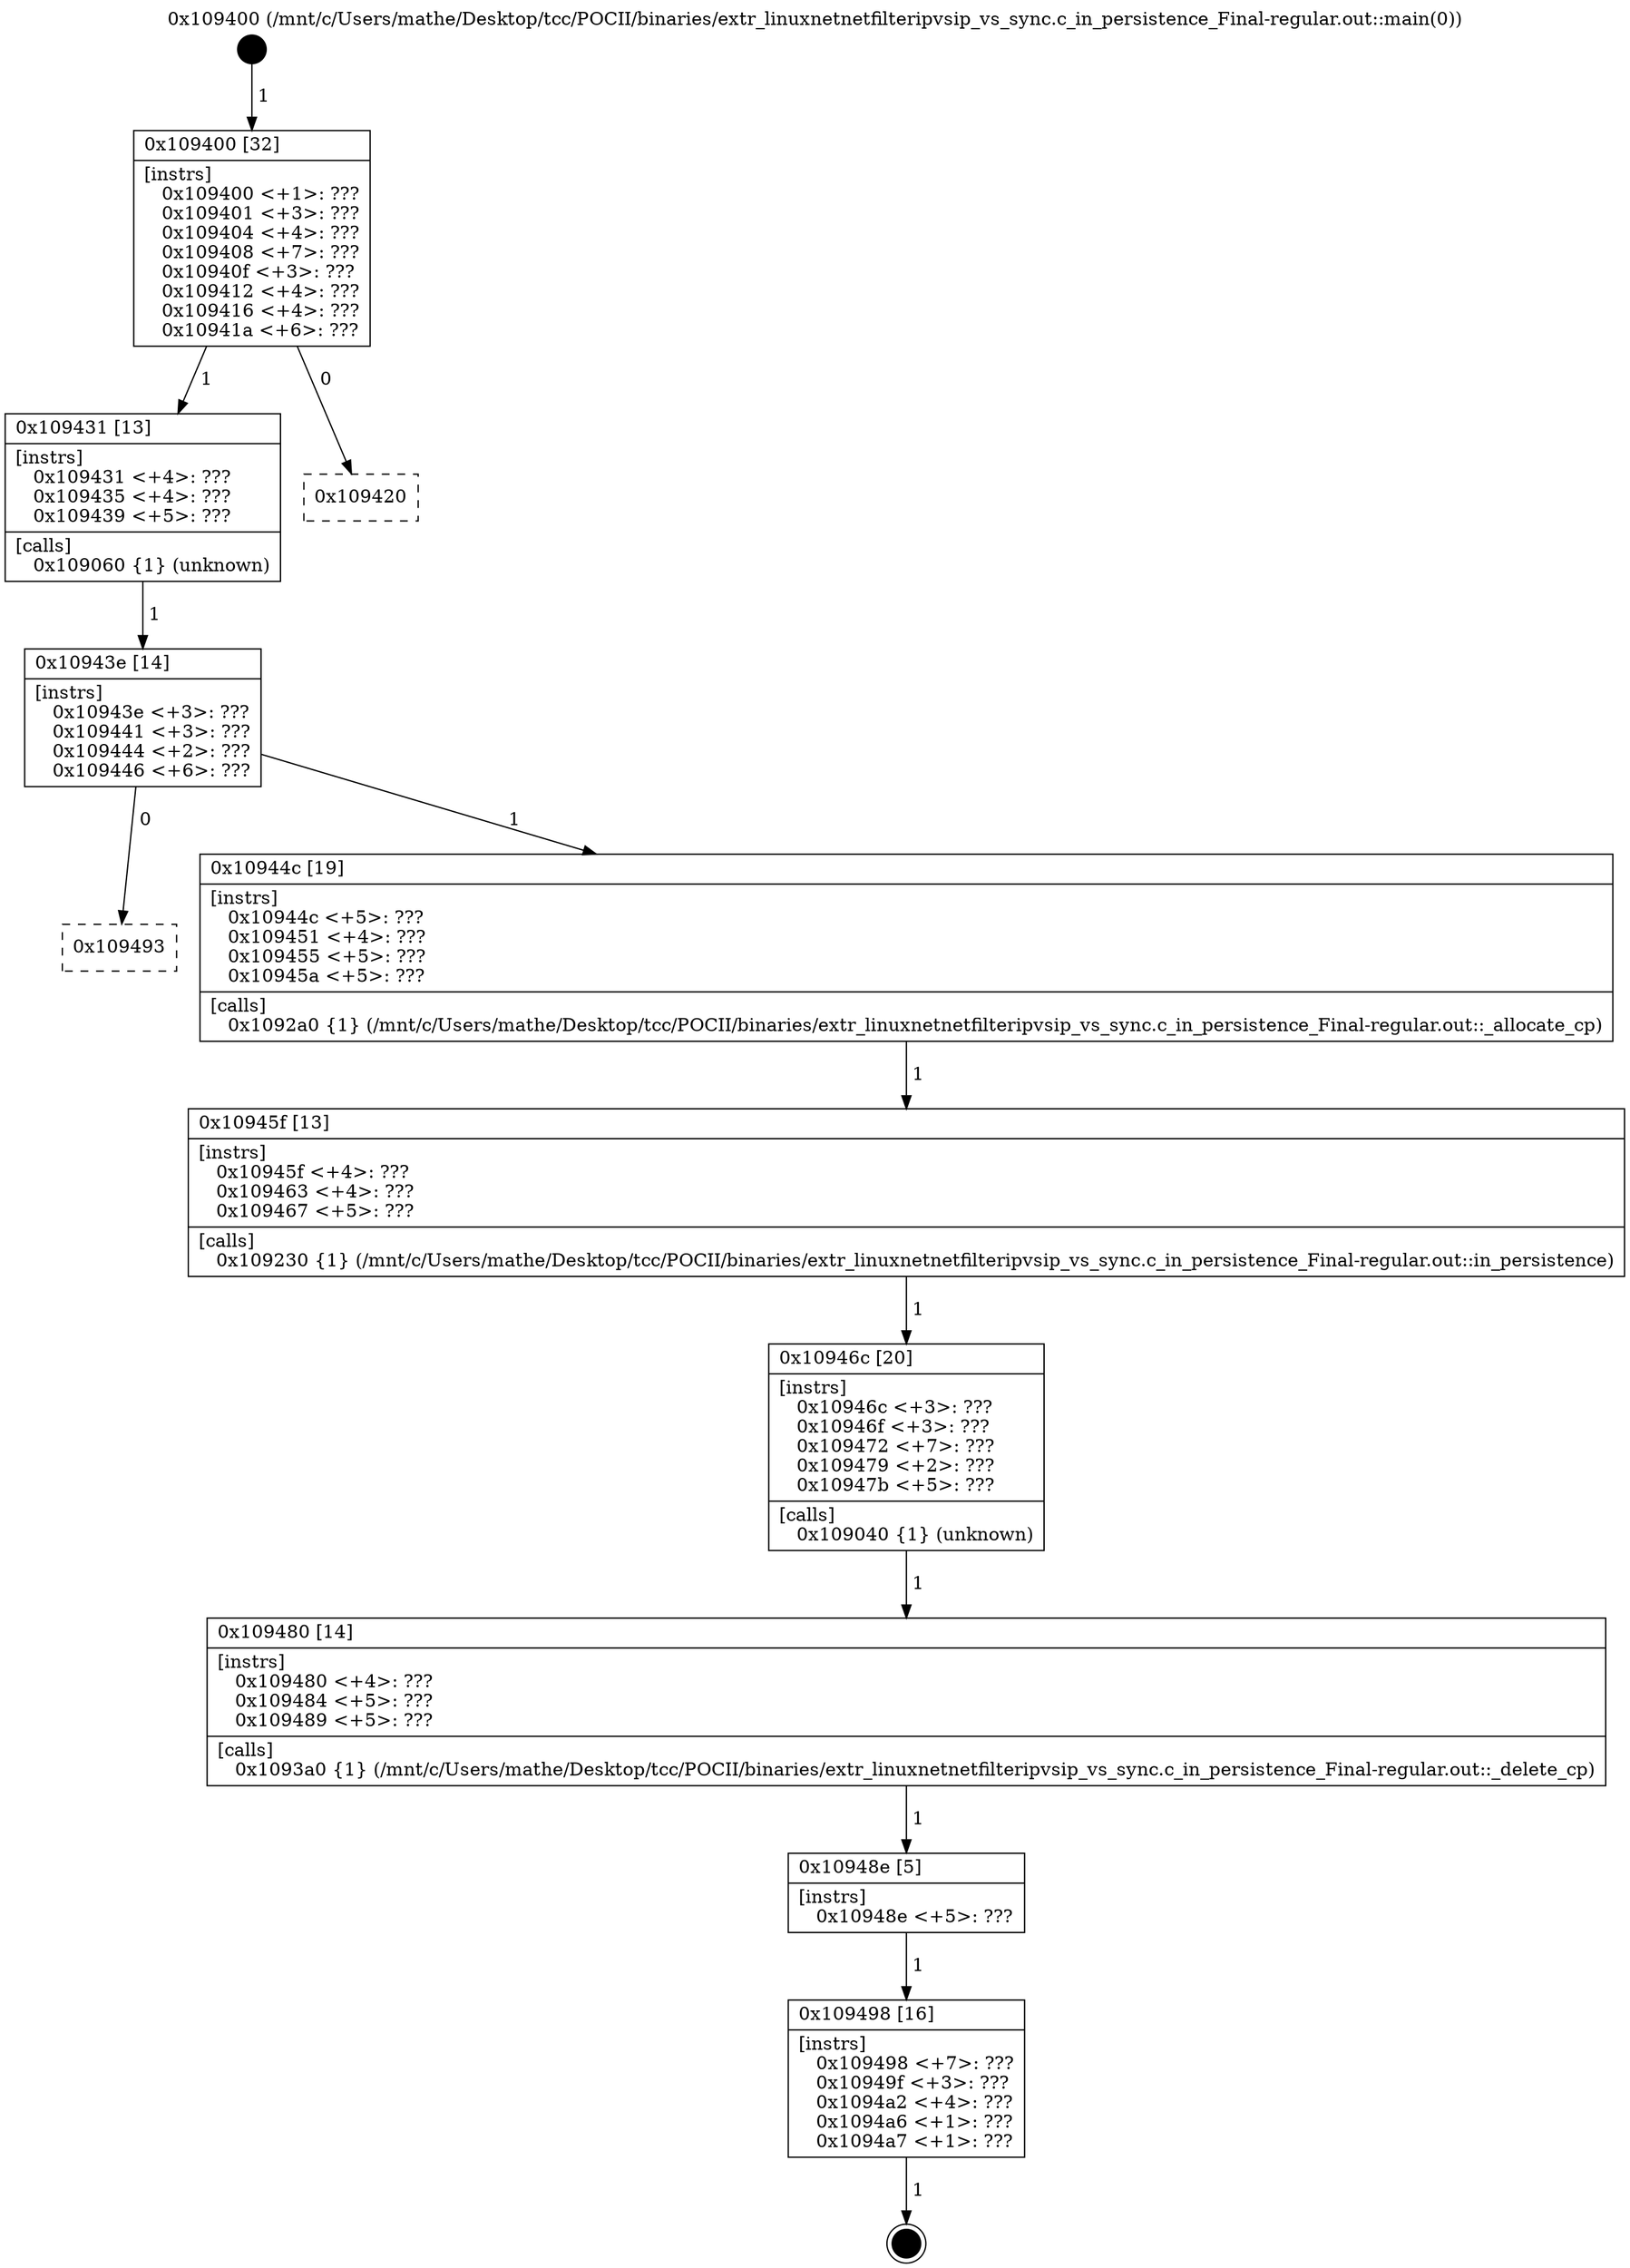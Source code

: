 digraph "0x109400" {
  label = "0x109400 (/mnt/c/Users/mathe/Desktop/tcc/POCII/binaries/extr_linuxnetnetfilteripvsip_vs_sync.c_in_persistence_Final-regular.out::main(0))"
  labelloc = "t"
  node[shape=record]

  Entry [label="",width=0.3,height=0.3,shape=circle,fillcolor=black,style=filled]
  "0x109400" [label="{
     0x109400 [32]\l
     | [instrs]\l
     &nbsp;&nbsp;0x109400 \<+1\>: ???\l
     &nbsp;&nbsp;0x109401 \<+3\>: ???\l
     &nbsp;&nbsp;0x109404 \<+4\>: ???\l
     &nbsp;&nbsp;0x109408 \<+7\>: ???\l
     &nbsp;&nbsp;0x10940f \<+3\>: ???\l
     &nbsp;&nbsp;0x109412 \<+4\>: ???\l
     &nbsp;&nbsp;0x109416 \<+4\>: ???\l
     &nbsp;&nbsp;0x10941a \<+6\>: ???\l
  }"]
  "0x109431" [label="{
     0x109431 [13]\l
     | [instrs]\l
     &nbsp;&nbsp;0x109431 \<+4\>: ???\l
     &nbsp;&nbsp;0x109435 \<+4\>: ???\l
     &nbsp;&nbsp;0x109439 \<+5\>: ???\l
     | [calls]\l
     &nbsp;&nbsp;0x109060 \{1\} (unknown)\l
  }"]
  "0x109420" [label="{
     0x109420\l
  }", style=dashed]
  "0x10943e" [label="{
     0x10943e [14]\l
     | [instrs]\l
     &nbsp;&nbsp;0x10943e \<+3\>: ???\l
     &nbsp;&nbsp;0x109441 \<+3\>: ???\l
     &nbsp;&nbsp;0x109444 \<+2\>: ???\l
     &nbsp;&nbsp;0x109446 \<+6\>: ???\l
  }"]
  "0x109493" [label="{
     0x109493\l
  }", style=dashed]
  "0x10944c" [label="{
     0x10944c [19]\l
     | [instrs]\l
     &nbsp;&nbsp;0x10944c \<+5\>: ???\l
     &nbsp;&nbsp;0x109451 \<+4\>: ???\l
     &nbsp;&nbsp;0x109455 \<+5\>: ???\l
     &nbsp;&nbsp;0x10945a \<+5\>: ???\l
     | [calls]\l
     &nbsp;&nbsp;0x1092a0 \{1\} (/mnt/c/Users/mathe/Desktop/tcc/POCII/binaries/extr_linuxnetnetfilteripvsip_vs_sync.c_in_persistence_Final-regular.out::_allocate_cp)\l
  }"]
  Exit [label="",width=0.3,height=0.3,shape=circle,fillcolor=black,style=filled,peripheries=2]
  "0x10945f" [label="{
     0x10945f [13]\l
     | [instrs]\l
     &nbsp;&nbsp;0x10945f \<+4\>: ???\l
     &nbsp;&nbsp;0x109463 \<+4\>: ???\l
     &nbsp;&nbsp;0x109467 \<+5\>: ???\l
     | [calls]\l
     &nbsp;&nbsp;0x109230 \{1\} (/mnt/c/Users/mathe/Desktop/tcc/POCII/binaries/extr_linuxnetnetfilteripvsip_vs_sync.c_in_persistence_Final-regular.out::in_persistence)\l
  }"]
  "0x10946c" [label="{
     0x10946c [20]\l
     | [instrs]\l
     &nbsp;&nbsp;0x10946c \<+3\>: ???\l
     &nbsp;&nbsp;0x10946f \<+3\>: ???\l
     &nbsp;&nbsp;0x109472 \<+7\>: ???\l
     &nbsp;&nbsp;0x109479 \<+2\>: ???\l
     &nbsp;&nbsp;0x10947b \<+5\>: ???\l
     | [calls]\l
     &nbsp;&nbsp;0x109040 \{1\} (unknown)\l
  }"]
  "0x109480" [label="{
     0x109480 [14]\l
     | [instrs]\l
     &nbsp;&nbsp;0x109480 \<+4\>: ???\l
     &nbsp;&nbsp;0x109484 \<+5\>: ???\l
     &nbsp;&nbsp;0x109489 \<+5\>: ???\l
     | [calls]\l
     &nbsp;&nbsp;0x1093a0 \{1\} (/mnt/c/Users/mathe/Desktop/tcc/POCII/binaries/extr_linuxnetnetfilteripvsip_vs_sync.c_in_persistence_Final-regular.out::_delete_cp)\l
  }"]
  "0x10948e" [label="{
     0x10948e [5]\l
     | [instrs]\l
     &nbsp;&nbsp;0x10948e \<+5\>: ???\l
  }"]
  "0x109498" [label="{
     0x109498 [16]\l
     | [instrs]\l
     &nbsp;&nbsp;0x109498 \<+7\>: ???\l
     &nbsp;&nbsp;0x10949f \<+3\>: ???\l
     &nbsp;&nbsp;0x1094a2 \<+4\>: ???\l
     &nbsp;&nbsp;0x1094a6 \<+1\>: ???\l
     &nbsp;&nbsp;0x1094a7 \<+1\>: ???\l
  }"]
  Entry -> "0x109400" [label=" 1"]
  "0x109400" -> "0x109431" [label=" 1"]
  "0x109400" -> "0x109420" [label=" 0"]
  "0x109431" -> "0x10943e" [label=" 1"]
  "0x10943e" -> "0x109493" [label=" 0"]
  "0x10943e" -> "0x10944c" [label=" 1"]
  "0x109498" -> Exit [label=" 1"]
  "0x10944c" -> "0x10945f" [label=" 1"]
  "0x10945f" -> "0x10946c" [label=" 1"]
  "0x10946c" -> "0x109480" [label=" 1"]
  "0x109480" -> "0x10948e" [label=" 1"]
  "0x10948e" -> "0x109498" [label=" 1"]
}
